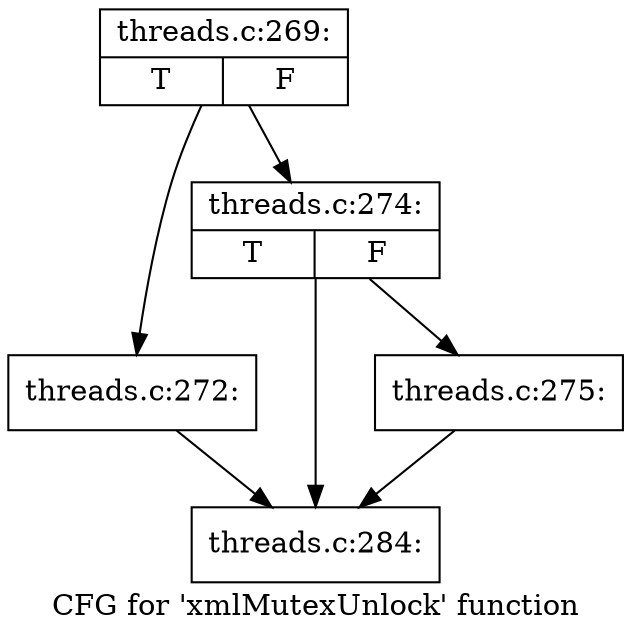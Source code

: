digraph "CFG for 'xmlMutexUnlock' function" {
	label="CFG for 'xmlMutexUnlock' function";

	Node0x470d720 [shape=record,label="{threads.c:269:|{<s0>T|<s1>F}}"];
	Node0x470d720 -> Node0x470d1b0;
	Node0x470d720 -> Node0x470d7a0;
	Node0x470d1b0 [shape=record,label="{threads.c:272:}"];
	Node0x470d1b0 -> Node0x470cb70;
	Node0x470d7a0 [shape=record,label="{threads.c:274:|{<s0>T|<s1>F}}"];
	Node0x470d7a0 -> Node0x4706c70;
	Node0x470d7a0 -> Node0x470cb70;
	Node0x4706c70 [shape=record,label="{threads.c:275:}"];
	Node0x4706c70 -> Node0x470cb70;
	Node0x470cb70 [shape=record,label="{threads.c:284:}"];
}

